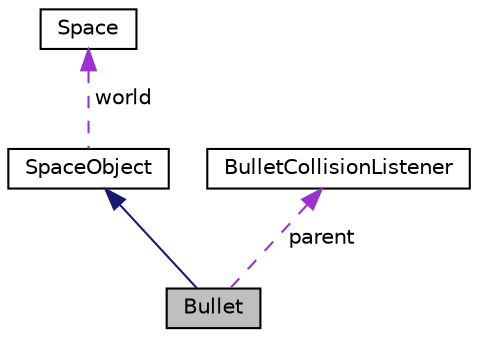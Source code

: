 digraph "Bullet"
{
  edge [fontname="Helvetica",fontsize="10",labelfontname="Helvetica",labelfontsize="10"];
  node [fontname="Helvetica",fontsize="10",shape=record];
  Node4 [label="Bullet",height=0.2,width=0.4,color="black", fillcolor="grey75", style="filled", fontcolor="black"];
  Node5 -> Node4 [dir="back",color="midnightblue",fontsize="10",style="solid",fontname="Helvetica"];
  Node5 [label="SpaceObject",height=0.2,width=0.4,color="black", fillcolor="white", style="filled",URL="$class_space_object.html"];
  Node6 -> Node5 [dir="back",color="darkorchid3",fontsize="10",style="dashed",label=" world" ,fontname="Helvetica"];
  Node6 [label="Space",height=0.2,width=0.4,color="black", fillcolor="white", style="filled",URL="$class_space.html"];
  Node7 -> Node4 [dir="back",color="darkorchid3",fontsize="10",style="dashed",label=" parent" ,fontname="Helvetica"];
  Node7 [label="BulletCollisionListener",height=0.2,width=0.4,color="black", fillcolor="white", style="filled",URL="$class_bullet_collision_listener.html"];
}
